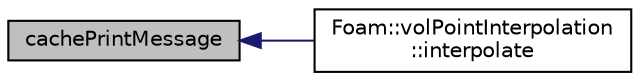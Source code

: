 digraph "cachePrintMessage"
{
  bgcolor="transparent";
  edge [fontname="Helvetica",fontsize="10",labelfontname="Helvetica",labelfontsize="10"];
  node [fontname="Helvetica",fontsize="10",shape=record];
  rankdir="LR";
  Node131 [label="cachePrintMessage",height=0.2,width=0.4,color="black", fillcolor="grey75", style="filled", fontcolor="black"];
  Node131 -> Node132 [dir="back",color="midnightblue",fontsize="10",style="solid",fontname="Helvetica"];
  Node132 [label="Foam::volPointInterpolation\l::interpolate",height=0.2,width=0.4,color="black",URL="$a24117.html#a8b106baecd7def7a7bc7beace0d79167"];
}

